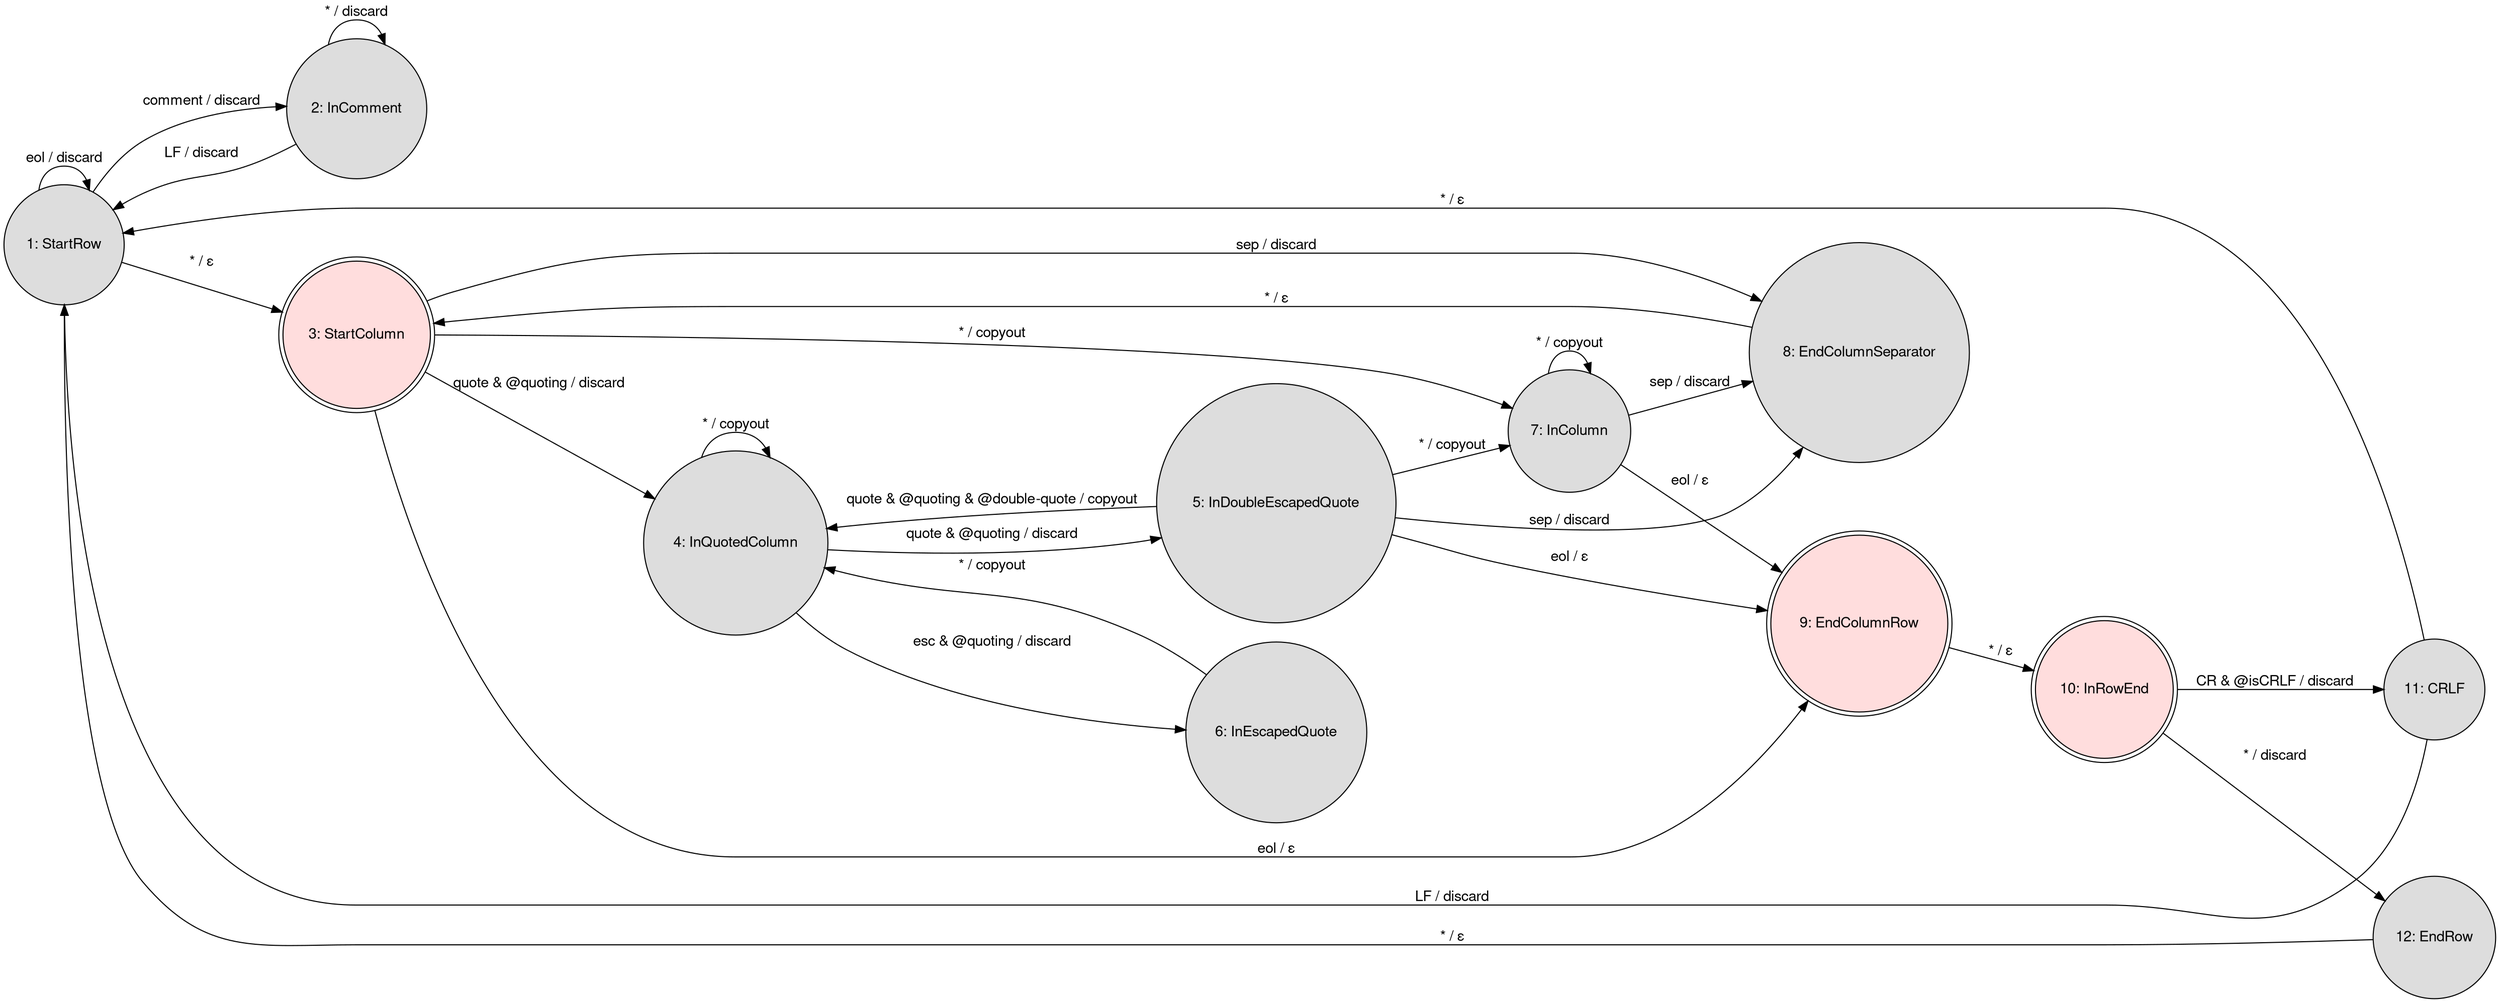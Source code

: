 digraph finite_state_machine {
  rankdir=LR;
  node [fontname="Helvetica,Arial,sans-serif", shape=circle, style=filled, fillcolor="#dddddd"];
  edge [fontname="Helvetica,Arial,sans-serif"]

  1  [label="1: StartRow"];
  2  [label="2: InComment"];
  3  [label="3: StartColumn", shape=doublecircle, fillcolor="#ffdddd"];
  4  [label="4: InQuotedColumn"];
  5  [label="5: InDoubleEscapedQuote"];
  6  [label="6: InEscapedQuote"];
  7  [label="7: InColumn"];
  8  [label="8: EndColumnSeparator"];
  9  [label="9: EndColumnRow", shape=doublecircle, fillcolor="#ffdddd"];
  10 [label="10: InRowEnd", shape=doublecircle, fillcolor="#ffdddd"];
  11 [label="11: CRLF"];
  12 [label="12: EndRow"];

  1  -> 1  [label="eol / discard"];
  1  -> 2  [label="comment / discard"];
  1  -> 3  [label="* / ε"];

  2  -> 1  [label="LF / discard"];
  2  -> 2  [label="* / discard"];

  3  -> 4  [label="quote & @quoting / discard"];
  3  -> 7  [label="* / copyout"];
  3  -> 8  [label="sep / discard"];
  3  -> 9  [label="eol / ε"]

  4  -> 4  [label="* / copyout"];
  4  -> 5  [label="quote & @quoting / discard"];
  4  -> 6  [label="esc & @quoting / discard"];

  5  -> 4  [label="quote & @quoting & @double-quote / copyout"];
  5  -> 7  [label="* / copyout"];
  5  -> 8  [label="sep / discard"];
  5  -> 9  [label="eol / ε"]

  6  -> 4  [label="* / copyout"];

  7  -> 7  [label="* / copyout"];
  7  -> 8  [label="sep / discard"];
  7  -> 9  [label="eol / ε"]

  8  -> 3  [label="* / ε"];

  9  -> 10 [label="* / ε"];

  10 -> 11 [label="CR & @isCRLF / discard"];
  10 -> 12 [label="* / discard"];

  11 -> 1  [label="* / ε"];
  11 -> 1  [label="LF / discard"];

  12 -> 1  [label="* / ε"];
}
